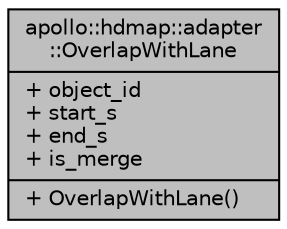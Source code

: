digraph "apollo::hdmap::adapter::OverlapWithLane"
{
  edge [fontname="Helvetica",fontsize="10",labelfontname="Helvetica",labelfontsize="10"];
  node [fontname="Helvetica",fontsize="10",shape=record];
  Node1 [label="{apollo::hdmap::adapter\l::OverlapWithLane\n|+ object_id\l+ start_s\l+ end_s\l+ is_merge\l|+ OverlapWithLane()\l}",height=0.2,width=0.4,color="black", fillcolor="grey75", style="filled" fontcolor="black"];
}
